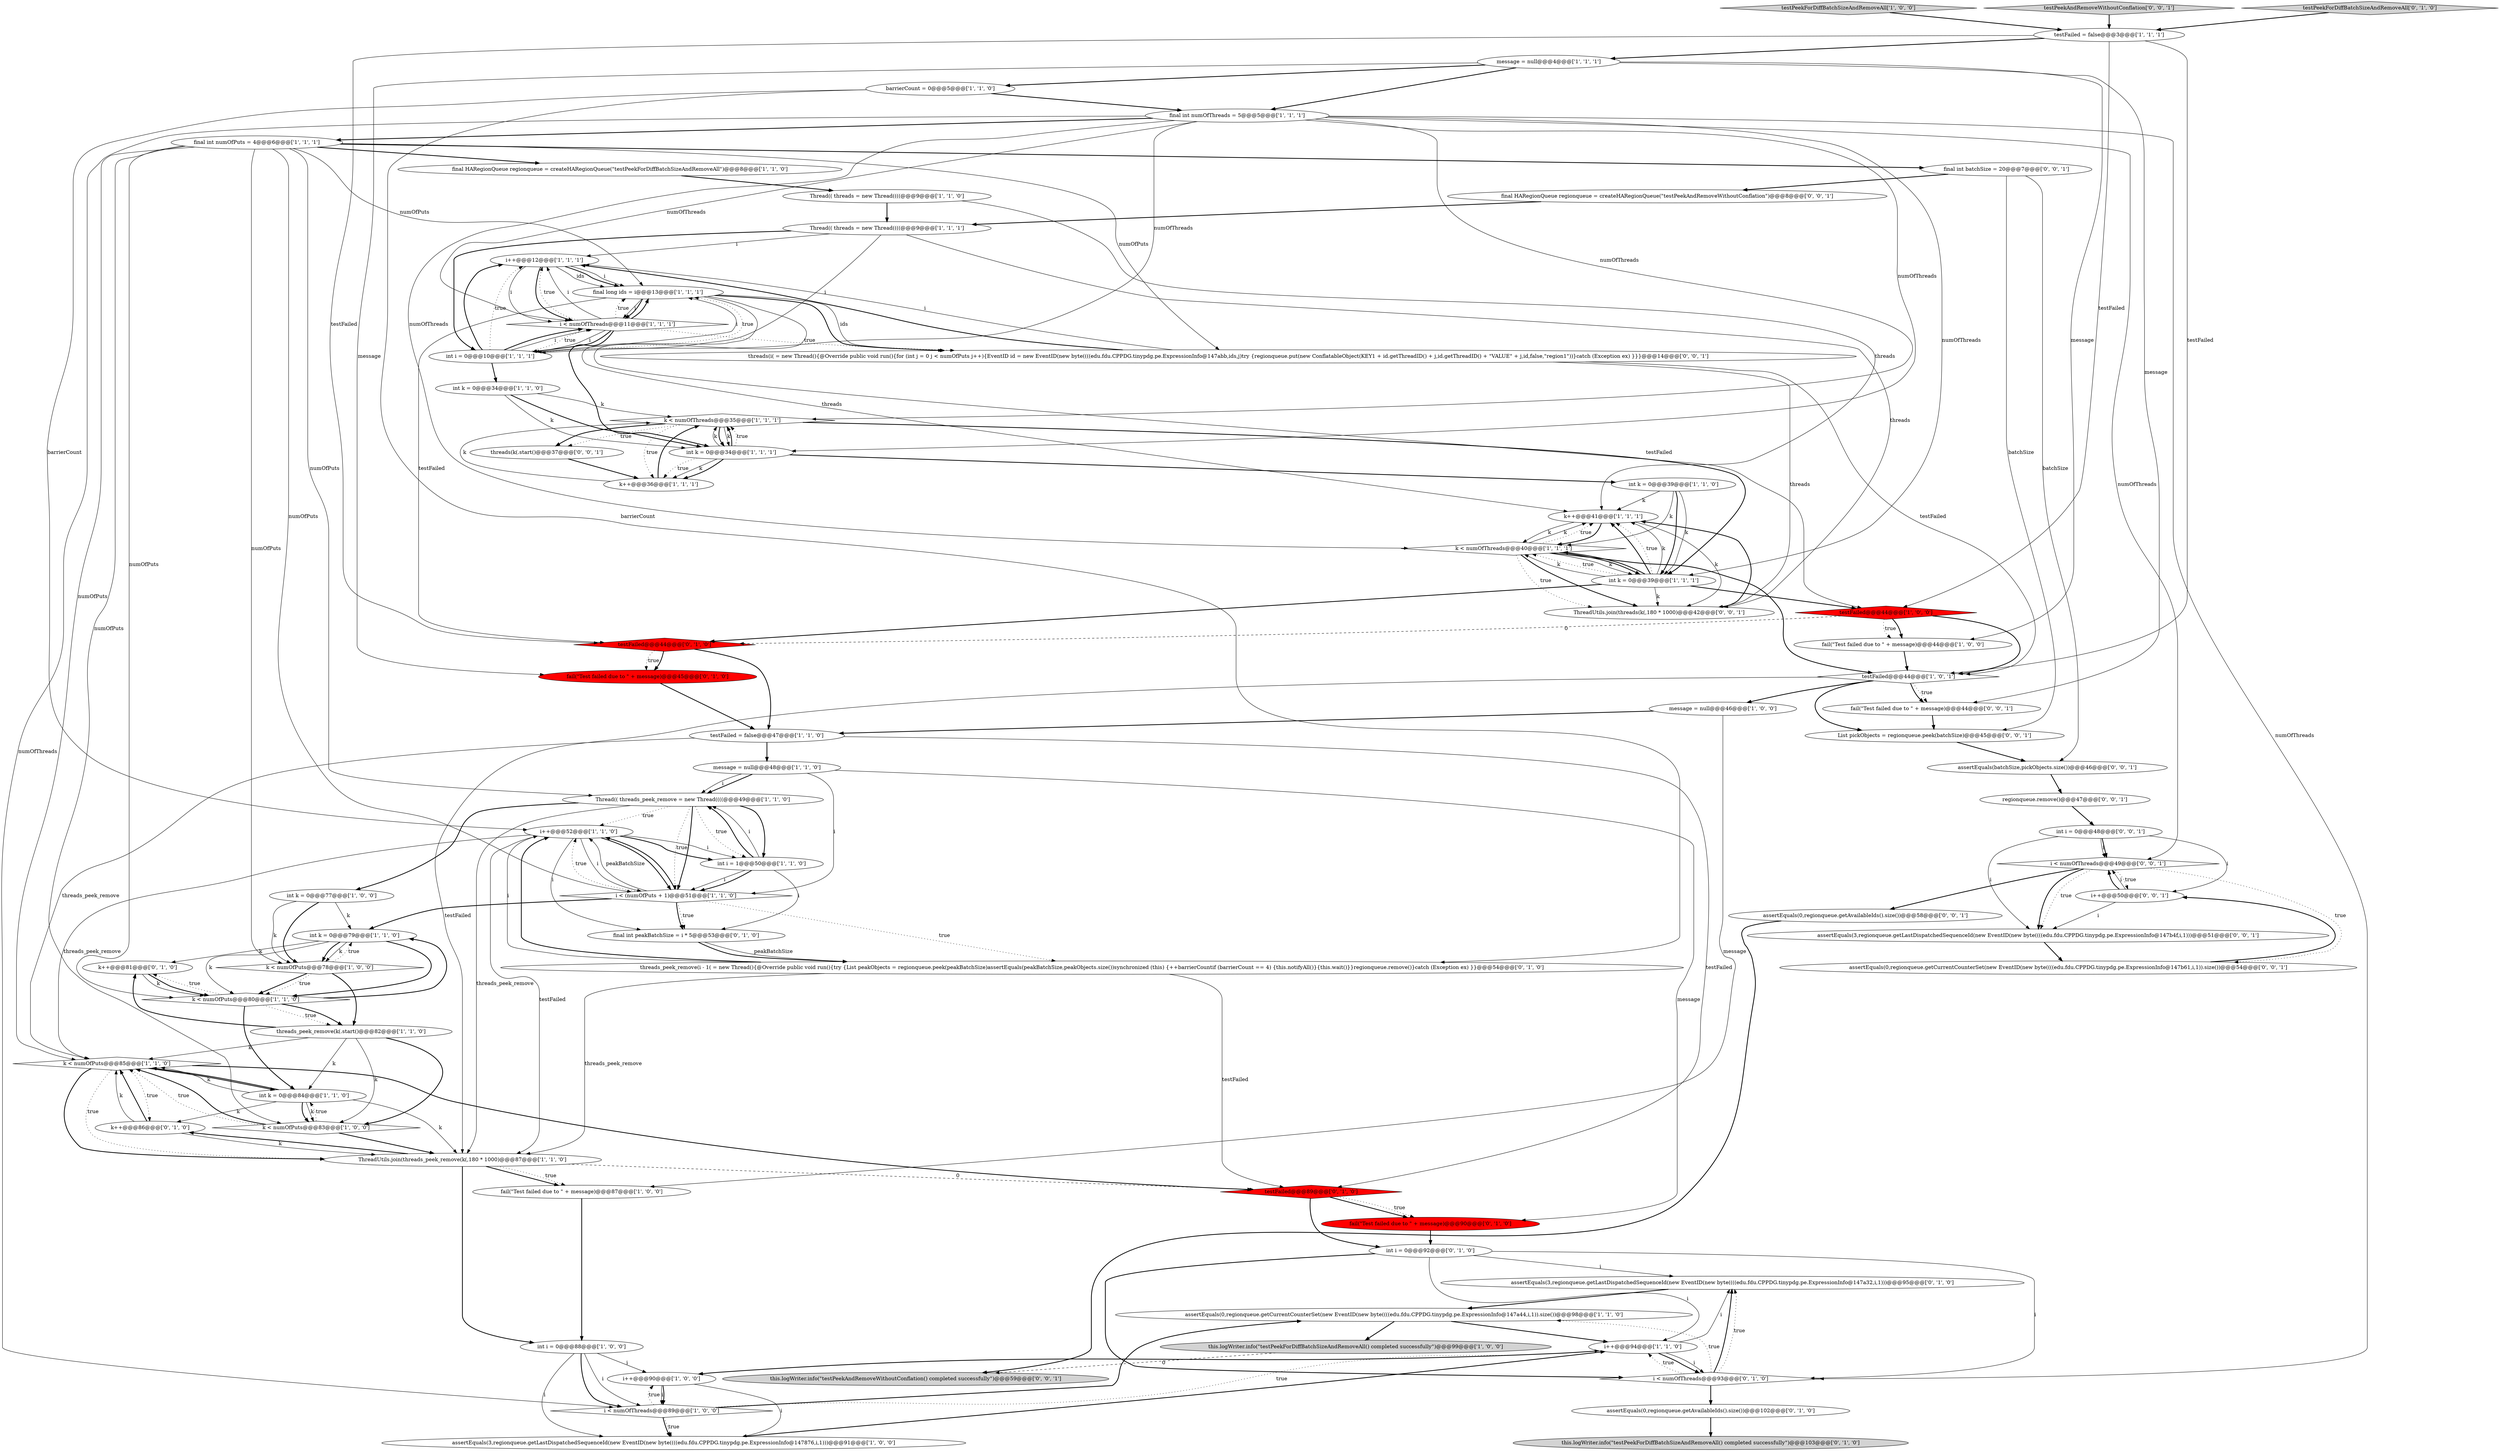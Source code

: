 digraph {
33 [style = filled, label = "Thread(( threads_peek_remove = new Thread((((@@@49@@@['1', '1', '0']", fillcolor = white, shape = ellipse image = "AAA0AAABBB1BBB"];
11 [style = filled, label = "i < numOfThreads@@@89@@@['1', '0', '0']", fillcolor = white, shape = diamond image = "AAA0AAABBB1BBB"];
46 [style = filled, label = "k < numOfThreads@@@35@@@['1', '1', '1']", fillcolor = white, shape = diamond image = "AAA0AAABBB1BBB"];
15 [style = filled, label = "final HARegionQueue regionqueue = createHARegionQueue(\"testPeekForDiffBatchSizeAndRemoveAll\")@@@8@@@['1', '1', '0']", fillcolor = white, shape = ellipse image = "AAA0AAABBB1BBB"];
57 [style = filled, label = "k++@@@81@@@['0', '1', '0']", fillcolor = white, shape = ellipse image = "AAA0AAABBB2BBB"];
58 [style = filled, label = "testFailed@@@89@@@['0', '1', '0']", fillcolor = red, shape = diamond image = "AAA1AAABBB2BBB"];
76 [style = filled, label = "regionqueue.remove()@@@47@@@['0', '0', '1']", fillcolor = white, shape = ellipse image = "AAA0AAABBB3BBB"];
0 [style = filled, label = "barrierCount = 0@@@5@@@['1', '1', '0']", fillcolor = white, shape = ellipse image = "AAA0AAABBB1BBB"];
9 [style = filled, label = "int k = 0@@@84@@@['1', '1', '0']", fillcolor = white, shape = ellipse image = "AAA0AAABBB1BBB"];
22 [style = filled, label = "testFailed = false@@@47@@@['1', '1', '0']", fillcolor = white, shape = ellipse image = "AAA0AAABBB1BBB"];
42 [style = filled, label = "int k = 0@@@79@@@['1', '1', '0']", fillcolor = white, shape = ellipse image = "AAA0AAABBB1BBB"];
26 [style = filled, label = "i++@@@12@@@['1', '1', '1']", fillcolor = white, shape = ellipse image = "AAA0AAABBB1BBB"];
55 [style = filled, label = "threads_peek_remove(i - 1( = new Thread(){@Override public void run(){try {List peakObjects = regionqueue.peek(peakBatchSize)assertEquals(peakBatchSize,peakObjects.size())synchronized (this) {++barrierCountif (barrierCount == 4) {this.notifyAll()}{this.wait()}}regionqueue.remove()}catch (Exception ex) }}@@@54@@@['0', '1', '0']", fillcolor = white, shape = ellipse image = "AAA0AAABBB2BBB"];
68 [style = filled, label = "assertEquals(0,regionqueue.getAvailableIds().size())@@@58@@@['0', '0', '1']", fillcolor = white, shape = ellipse image = "AAA0AAABBB3BBB"];
65 [style = filled, label = "this.logWriter.info(\"testPeekAndRemoveWithoutConflation() completed successfully\")@@@59@@@['0', '0', '1']", fillcolor = lightgray, shape = ellipse image = "AAA0AAABBB3BBB"];
30 [style = filled, label = "final long ids = i@@@13@@@['1', '1', '1']", fillcolor = white, shape = ellipse image = "AAA0AAABBB1BBB"];
16 [style = filled, label = "k < numOfThreads@@@40@@@['1', '1', '1']", fillcolor = white, shape = diamond image = "AAA0AAABBB1BBB"];
63 [style = filled, label = "final int batchSize = 20@@@7@@@['0', '0', '1']", fillcolor = white, shape = ellipse image = "AAA0AAABBB3BBB"];
53 [style = filled, label = "assertEquals(3,regionqueue.getLastDispatchedSequenceId(new EventID(new byte((((edu.fdu.CPPDG.tinypdg.pe.ExpressionInfo@147a32,i,1)))@@@95@@@['0', '1', '0']", fillcolor = white, shape = ellipse image = "AAA0AAABBB2BBB"];
41 [style = filled, label = "int k = 0@@@77@@@['1', '0', '0']", fillcolor = white, shape = ellipse image = "AAA0AAABBB1BBB"];
18 [style = filled, label = "k++@@@41@@@['1', '1', '1']", fillcolor = white, shape = ellipse image = "AAA0AAABBB1BBB"];
12 [style = filled, label = "final int numOfPuts = 4@@@6@@@['1', '1', '1']", fillcolor = white, shape = ellipse image = "AAA0AAABBB1BBB"];
7 [style = filled, label = "int k = 0@@@34@@@['1', '1', '1']", fillcolor = white, shape = ellipse image = "AAA0AAABBB1BBB"];
69 [style = filled, label = "i < numOfThreads@@@49@@@['0', '0', '1']", fillcolor = white, shape = diamond image = "AAA0AAABBB3BBB"];
20 [style = filled, label = "Thread(( threads = new Thread((((@@@9@@@['1', '1', '0']", fillcolor = white, shape = ellipse image = "AAA0AAABBB1BBB"];
74 [style = filled, label = "threads(i( = new Thread(){@Override public void run(){for (int j = 0 j < numOfPuts j++){EventID id = new EventID(new byte((((edu.fdu.CPPDG.tinypdg.pe.ExpressionInfo@147abb,ids,j)try {regionqueue.put(new ConflatableObject(KEY1 + id.getThreadID() + j,id.getThreadID() + \"VALUE\" + j,id,false,\"region1\"))}catch (Exception ex) }}}@@@14@@@['0', '0', '1']", fillcolor = white, shape = ellipse image = "AAA0AAABBB3BBB"];
59 [style = filled, label = "assertEquals(0,regionqueue.getAvailableIds().size())@@@102@@@['0', '1', '0']", fillcolor = white, shape = ellipse image = "AAA0AAABBB2BBB"];
51 [style = filled, label = "int i = 0@@@92@@@['0', '1', '0']", fillcolor = white, shape = ellipse image = "AAA0AAABBB2BBB"];
10 [style = filled, label = "final int numOfThreads = 5@@@5@@@['1', '1', '1']", fillcolor = white, shape = ellipse image = "AAA0AAABBB1BBB"];
19 [style = filled, label = "testFailed = false@@@3@@@['1', '1', '1']", fillcolor = white, shape = ellipse image = "AAA0AAABBB1BBB"];
47 [style = filled, label = "i++@@@52@@@['1', '1', '0']", fillcolor = white, shape = ellipse image = "AAA0AAABBB1BBB"];
56 [style = filled, label = "this.logWriter.info(\"testPeekForDiffBatchSizeAndRemoveAll() completed successfully\")@@@103@@@['0', '1', '0']", fillcolor = lightgray, shape = ellipse image = "AAA0AAABBB2BBB"];
36 [style = filled, label = "k < numOfPuts@@@80@@@['1', '1', '0']", fillcolor = white, shape = diamond image = "AAA0AAABBB1BBB"];
17 [style = filled, label = "fail(\"Test failed due to \" + message)@@@44@@@['1', '0', '0']", fillcolor = white, shape = ellipse image = "AAA0AAABBB1BBB"];
3 [style = filled, label = "k++@@@36@@@['1', '1', '1']", fillcolor = white, shape = ellipse image = "AAA0AAABBB1BBB"];
70 [style = filled, label = "i++@@@50@@@['0', '0', '1']", fillcolor = white, shape = ellipse image = "AAA0AAABBB3BBB"];
72 [style = filled, label = "final HARegionQueue regionqueue = createHARegionQueue(\"testPeekAndRemoveWithoutConflation\")@@@8@@@['0', '0', '1']", fillcolor = white, shape = ellipse image = "AAA0AAABBB3BBB"];
54 [style = filled, label = "k++@@@86@@@['0', '1', '0']", fillcolor = white, shape = ellipse image = "AAA0AAABBB2BBB"];
35 [style = filled, label = "int k = 0@@@39@@@['1', '1', '1']", fillcolor = white, shape = ellipse image = "AAA0AAABBB1BBB"];
39 [style = filled, label = "threads_peek_remove(k(.start()@@@82@@@['1', '1', '0']", fillcolor = white, shape = ellipse image = "AAA0AAABBB1BBB"];
4 [style = filled, label = "message = null@@@48@@@['1', '1', '0']", fillcolor = white, shape = ellipse image = "AAA0AAABBB1BBB"];
23 [style = filled, label = "k < numOfPuts@@@78@@@['1', '0', '0']", fillcolor = white, shape = diamond image = "AAA0AAABBB1BBB"];
27 [style = filled, label = "message = null@@@4@@@['1', '1', '1']", fillcolor = white, shape = ellipse image = "AAA0AAABBB1BBB"];
40 [style = filled, label = "ThreadUtils.join(threads_peek_remove(k(,180 * 1000)@@@87@@@['1', '1', '0']", fillcolor = white, shape = ellipse image = "AAA0AAABBB1BBB"];
45 [style = filled, label = "int k = 0@@@34@@@['1', '1', '0']", fillcolor = white, shape = ellipse image = "AAA0AAABBB1BBB"];
64 [style = filled, label = "int i = 0@@@48@@@['0', '0', '1']", fillcolor = white, shape = ellipse image = "AAA0AAABBB3BBB"];
67 [style = filled, label = "threads(k(.start()@@@37@@@['0', '0', '1']", fillcolor = white, shape = ellipse image = "AAA0AAABBB3BBB"];
38 [style = filled, label = "i++@@@90@@@['1', '0', '0']", fillcolor = white, shape = ellipse image = "AAA0AAABBB1BBB"];
13 [style = filled, label = "testFailed@@@44@@@['1', '0', '1']", fillcolor = white, shape = diamond image = "AAA0AAABBB1BBB"];
25 [style = filled, label = "testFailed@@@44@@@['1', '0', '0']", fillcolor = red, shape = diamond image = "AAA1AAABBB1BBB"];
24 [style = filled, label = "int i = 0@@@88@@@['1', '0', '0']", fillcolor = white, shape = ellipse image = "AAA0AAABBB1BBB"];
71 [style = filled, label = "ThreadUtils.join(threads(k(,180 * 1000)@@@42@@@['0', '0', '1']", fillcolor = white, shape = ellipse image = "AAA0AAABBB3BBB"];
73 [style = filled, label = "assertEquals(3,regionqueue.getLastDispatchedSequenceId(new EventID(new byte((((edu.fdu.CPPDG.tinypdg.pe.ExpressionInfo@147b4f,i,1)))@@@51@@@['0', '0', '1']", fillcolor = white, shape = ellipse image = "AAA0AAABBB3BBB"];
60 [style = filled, label = "i < numOfThreads@@@93@@@['0', '1', '0']", fillcolor = white, shape = diamond image = "AAA0AAABBB2BBB"];
5 [style = filled, label = "assertEquals(0,regionqueue.getCurrentCounterSet(new EventID(new byte((((edu.fdu.CPPDG.tinypdg.pe.ExpressionInfo@147a44,i,1)).size())@@@98@@@['1', '1', '0']", fillcolor = white, shape = ellipse image = "AAA0AAABBB1BBB"];
62 [style = filled, label = "fail(\"Test failed due to \" + message)@@@44@@@['0', '0', '1']", fillcolor = white, shape = ellipse image = "AAA0AAABBB3BBB"];
44 [style = filled, label = "i++@@@94@@@['1', '1', '0']", fillcolor = white, shape = ellipse image = "AAA0AAABBB1BBB"];
2 [style = filled, label = "i < numOfThreads@@@11@@@['1', '1', '1']", fillcolor = white, shape = diamond image = "AAA0AAABBB1BBB"];
50 [style = filled, label = "fail(\"Test failed due to \" + message)@@@90@@@['0', '1', '0']", fillcolor = red, shape = ellipse image = "AAA1AAABBB2BBB"];
1 [style = filled, label = "int k = 0@@@39@@@['1', '1', '0']", fillcolor = white, shape = ellipse image = "AAA0AAABBB1BBB"];
29 [style = filled, label = "this.logWriter.info(\"testPeekForDiffBatchSizeAndRemoveAll() completed successfully\")@@@99@@@['1', '0', '0']", fillcolor = lightgray, shape = ellipse image = "AAA0AAABBB1BBB"];
66 [style = filled, label = "assertEquals(batchSize,pickObjects.size())@@@46@@@['0', '0', '1']", fillcolor = white, shape = ellipse image = "AAA0AAABBB3BBB"];
78 [style = filled, label = "List pickObjects = regionqueue.peek(batchSize)@@@45@@@['0', '0', '1']", fillcolor = white, shape = ellipse image = "AAA0AAABBB3BBB"];
48 [style = filled, label = "fail(\"Test failed due to \" + message)@@@45@@@['0', '1', '0']", fillcolor = red, shape = ellipse image = "AAA1AAABBB2BBB"];
8 [style = filled, label = "int i = 1@@@50@@@['1', '1', '0']", fillcolor = white, shape = ellipse image = "AAA0AAABBB1BBB"];
6 [style = filled, label = "k < numOfPuts@@@83@@@['1', '0', '0']", fillcolor = white, shape = diamond image = "AAA0AAABBB1BBB"];
52 [style = filled, label = "final int peakBatchSize = i * 5@@@53@@@['0', '1', '0']", fillcolor = white, shape = ellipse image = "AAA0AAABBB2BBB"];
34 [style = filled, label = "assertEquals(3,regionqueue.getLastDispatchedSequenceId(new EventID(new byte((((edu.fdu.CPPDG.tinypdg.pe.ExpressionInfo@147876,i,1)))@@@91@@@['1', '0', '0']", fillcolor = white, shape = ellipse image = "AAA0AAABBB1BBB"];
32 [style = filled, label = "k < numOfPuts@@@85@@@['1', '1', '0']", fillcolor = white, shape = diamond image = "AAA0AAABBB1BBB"];
31 [style = filled, label = "testPeekForDiffBatchSizeAndRemoveAll['1', '0', '0']", fillcolor = lightgray, shape = diamond image = "AAA0AAABBB1BBB"];
14 [style = filled, label = "Thread(( threads = new Thread((((@@@9@@@['1', '1', '1']", fillcolor = white, shape = ellipse image = "AAA0AAABBB1BBB"];
75 [style = filled, label = "testPeekAndRemoveWithoutConflation['0', '0', '1']", fillcolor = lightgray, shape = diamond image = "AAA0AAABBB3BBB"];
43 [style = filled, label = "message = null@@@46@@@['1', '0', '0']", fillcolor = white, shape = ellipse image = "AAA0AAABBB1BBB"];
77 [style = filled, label = "assertEquals(0,regionqueue.getCurrentCounterSet(new EventID(new byte((((edu.fdu.CPPDG.tinypdg.pe.ExpressionInfo@147b61,i,1)).size())@@@54@@@['0', '0', '1']", fillcolor = white, shape = ellipse image = "AAA0AAABBB3BBB"];
49 [style = filled, label = "testPeekForDiffBatchSizeAndRemoveAll['0', '1', '0']", fillcolor = lightgray, shape = diamond image = "AAA0AAABBB2BBB"];
21 [style = filled, label = "fail(\"Test failed due to \" + message)@@@87@@@['1', '0', '0']", fillcolor = white, shape = ellipse image = "AAA0AAABBB1BBB"];
37 [style = filled, label = "int i = 0@@@10@@@['1', '1', '1']", fillcolor = white, shape = ellipse image = "AAA0AAABBB1BBB"];
61 [style = filled, label = "testFailed@@@44@@@['0', '1', '0']", fillcolor = red, shape = diamond image = "AAA1AAABBB2BBB"];
28 [style = filled, label = "i < (numOfPuts + 1)@@@51@@@['1', '1', '0']", fillcolor = white, shape = diamond image = "AAA0AAABBB1BBB"];
42->23 [style = bold, label=""];
63->72 [style = bold, label=""];
74->26 [style = bold, label=""];
58->50 [style = bold, label=""];
7->3 [style = solid, label="k"];
38->34 [style = solid, label="i"];
70->69 [style = bold, label=""];
76->64 [style = bold, label=""];
27->48 [style = solid, label="message"];
55->47 [style = bold, label=""];
10->37 [style = solid, label="numOfThreads"];
35->16 [style = solid, label="k"];
71->18 [style = bold, label=""];
39->32 [style = solid, label="k"];
33->28 [style = dotted, label="true"];
60->53 [style = bold, label=""];
51->44 [style = solid, label="i"];
39->6 [style = bold, label=""];
6->32 [style = dotted, label="true"];
55->47 [style = solid, label="i"];
21->24 [style = bold, label=""];
64->70 [style = solid, label="i"];
52->55 [style = bold, label=""];
12->23 [style = solid, label="numOfPuts"];
69->68 [style = bold, label=""];
11->44 [style = dotted, label="true"];
77->70 [style = bold, label=""];
45->46 [style = solid, label="k"];
45->7 [style = bold, label=""];
9->6 [style = bold, label=""];
74->13 [style = solid, label="testFailed"];
22->4 [style = bold, label=""];
35->16 [style = dotted, label="true"];
39->57 [style = bold, label=""];
11->34 [style = dotted, label="true"];
30->2 [style = solid, label="i"];
16->18 [style = solid, label="k"];
61->22 [style = bold, label=""];
75->19 [style = bold, label=""];
70->73 [style = solid, label="i"];
28->52 [style = bold, label=""];
36->39 [style = dotted, label="true"];
10->12 [style = bold, label=""];
24->11 [style = bold, label=""];
15->20 [style = bold, label=""];
10->7 [style = solid, label="numOfThreads"];
60->44 [style = dotted, label="true"];
46->7 [style = bold, label=""];
54->32 [style = solid, label="k"];
12->6 [style = solid, label="numOfPuts"];
40->24 [style = bold, label=""];
26->30 [style = solid, label="ids"];
23->36 [style = bold, label=""];
32->54 [style = dotted, label="true"];
51->53 [style = solid, label="i"];
25->61 [style = dashed, label="0"];
28->42 [style = bold, label=""];
12->74 [style = solid, label="numOfPuts"];
47->32 [style = solid, label="threads_peek_remove"];
67->3 [style = bold, label=""];
8->28 [style = solid, label="i"];
52->55 [style = solid, label="peakBatchSize"];
44->60 [style = solid, label="i"];
60->5 [style = dotted, label="true"];
42->57 [style = solid, label="k"];
55->40 [style = solid, label="threads_peek_remove"];
14->37 [style = bold, label=""];
14->26 [style = solid, label="i"];
6->32 [style = bold, label=""];
0->55 [style = solid, label="barrierCount"];
5->29 [style = bold, label=""];
10->69 [style = solid, label="numOfThreads"];
8->28 [style = bold, label=""];
3->46 [style = bold, label=""];
7->1 [style = bold, label=""];
44->53 [style = solid, label="i"];
35->18 [style = bold, label=""];
36->9 [style = bold, label=""];
3->46 [style = solid, label="k"];
27->0 [style = bold, label=""];
37->26 [style = bold, label=""];
7->46 [style = bold, label=""];
63->78 [style = solid, label="batchSize"];
1->18 [style = solid, label="k"];
38->11 [style = bold, label=""];
39->9 [style = solid, label="k"];
63->66 [style = solid, label="batchSize"];
72->14 [style = bold, label=""];
35->61 [style = bold, label=""];
33->28 [style = bold, label=""];
47->28 [style = bold, label=""];
12->32 [style = solid, label="numOfPuts"];
9->32 [style = bold, label=""];
51->60 [style = solid, label="i"];
64->73 [style = solid, label="i"];
12->63 [style = bold, label=""];
46->3 [style = dotted, label="true"];
69->73 [style = dotted, label="true"];
27->62 [style = solid, label="message"];
55->58 [style = solid, label="testFailed"];
33->41 [style = bold, label=""];
1->35 [style = bold, label=""];
20->14 [style = bold, label=""];
28->52 [style = dotted, label="true"];
13->62 [style = dotted, label="true"];
24->38 [style = solid, label="i"];
38->11 [style = solid, label="i"];
23->42 [style = dotted, label="true"];
43->21 [style = solid, label="message"];
78->66 [style = bold, label=""];
12->30 [style = solid, label="numOfPuts"];
39->6 [style = solid, label="k"];
61->48 [style = dotted, label="true"];
44->38 [style = bold, label=""];
12->33 [style = solid, label="numOfPuts"];
30->74 [style = solid, label="ids"];
61->48 [style = bold, label=""];
2->37 [style = solid, label="i"];
51->60 [style = bold, label=""];
54->40 [style = solid, label="k"];
58->51 [style = bold, label=""];
27->17 [style = solid, label="message"];
9->54 [style = solid, label="k"];
7->46 [style = dotted, label="true"];
13->43 [style = bold, label=""];
32->58 [style = bold, label=""];
43->22 [style = bold, label=""];
62->78 [style = bold, label=""];
16->71 [style = bold, label=""];
4->50 [style = solid, label="message"];
7->46 [style = solid, label="k"];
37->45 [style = bold, label=""];
37->30 [style = solid, label="i"];
42->36 [style = solid, label="k"];
35->18 [style = dotted, label="true"];
28->47 [style = solid, label="peakBatchSize"];
10->60 [style = solid, label="numOfThreads"];
59->56 [style = bold, label=""];
24->34 [style = solid, label="i"];
33->8 [style = bold, label=""];
10->35 [style = solid, label="numOfThreads"];
40->21 [style = bold, label=""];
36->42 [style = bold, label=""];
9->40 [style = solid, label="k"];
11->38 [style = dotted, label="true"];
10->2 [style = solid, label="numOfThreads"];
16->18 [style = dotted, label="true"];
2->74 [style = dotted, label="true"];
8->33 [style = bold, label=""];
47->28 [style = solid, label="i"];
13->40 [style = solid, label="testFailed"];
16->13 [style = bold, label=""];
30->18 [style = solid, label="threads"];
13->62 [style = bold, label=""];
28->47 [style = bold, label=""];
68->65 [style = bold, label=""];
46->7 [style = solid, label="k"];
12->36 [style = solid, label="numOfPuts"];
74->26 [style = solid, label="i"];
8->33 [style = solid, label="i"];
47->40 [style = solid, label="testFailed"];
2->30 [style = dotted, label="true"];
30->25 [style = solid, label="testFailed"];
22->58 [style = solid, label="testFailed"];
26->2 [style = solid, label="i"];
4->33 [style = bold, label=""];
45->7 [style = solid, label="k"];
19->61 [style = solid, label="testFailed"];
69->70 [style = dotted, label="true"];
25->17 [style = bold, label=""];
66->76 [style = bold, label=""];
19->25 [style = solid, label="testFailed"];
36->39 [style = bold, label=""];
74->71 [style = solid, label="threads"];
33->47 [style = dotted, label="true"];
57->36 [style = solid, label="k"];
19->13 [style = solid, label="testFailed"];
47->8 [style = solid, label="i"];
35->25 [style = bold, label=""];
32->9 [style = bold, label=""];
11->5 [style = bold, label=""];
64->69 [style = solid, label="i"];
46->67 [style = bold, label=""];
5->44 [style = bold, label=""];
6->9 [style = dotted, label="true"];
2->26 [style = solid, label="i"];
37->26 [style = dotted, label="true"];
32->40 [style = bold, label=""];
27->10 [style = bold, label=""];
49->19 [style = bold, label=""];
46->35 [style = bold, label=""];
34->44 [style = bold, label=""];
47->52 [style = solid, label="i"];
23->39 [style = bold, label=""];
33->8 [style = dotted, label="true"];
2->26 [style = dotted, label="true"];
23->36 [style = dotted, label="true"];
37->2 [style = bold, label=""];
17->13 [style = bold, label=""];
16->71 [style = dotted, label="true"];
42->23 [style = solid, label="k"];
31->19 [style = bold, label=""];
30->74 [style = bold, label=""];
41->23 [style = solid, label="k"];
18->16 [style = bold, label=""];
1->35 [style = solid, label="k"];
35->18 [style = solid, label="k"];
41->42 [style = solid, label="k"];
10->46 [style = solid, label="numOfThreads"];
10->11 [style = solid, label="numOfThreads"];
40->54 [style = bold, label=""];
10->16 [style = solid, label="numOfThreads"];
35->16 [style = bold, label=""];
1->16 [style = solid, label="k"];
44->60 [style = bold, label=""];
28->47 [style = dotted, label="true"];
47->8 [style = bold, label=""];
24->11 [style = solid, label="i"];
25->13 [style = bold, label=""];
53->5 [style = bold, label=""];
64->69 [style = bold, label=""];
8->52 [style = solid, label="i"];
40->21 [style = dotted, label="true"];
12->15 [style = bold, label=""];
13->78 [style = bold, label=""];
18->16 [style = solid, label="k"];
48->22 [style = bold, label=""];
42->36 [style = bold, label=""];
32->40 [style = dotted, label="true"];
60->59 [style = bold, label=""];
37->2 [style = solid, label="i"];
4->28 [style = solid, label="i"];
7->3 [style = bold, label=""];
37->30 [style = dotted, label="true"];
36->57 [style = dotted, label="true"];
35->71 [style = solid, label="k"];
26->30 [style = bold, label=""];
29->65 [style = dashed, label="0"];
26->2 [style = bold, label=""];
0->10 [style = bold, label=""];
33->40 [style = solid, label="threads_peek_remove"];
46->67 [style = dotted, label="true"];
11->34 [style = bold, label=""];
16->35 [style = solid, label="k"];
28->55 [style = dotted, label="true"];
7->3 [style = dotted, label="true"];
25->17 [style = dotted, label="true"];
6->40 [style = bold, label=""];
20->18 [style = solid, label="threads"];
50->51 [style = bold, label=""];
19->27 [style = bold, label=""];
58->50 [style = dotted, label="true"];
69->77 [style = dotted, label="true"];
9->32 [style = solid, label="k"];
12->28 [style = solid, label="numOfPuts"];
57->36 [style = bold, label=""];
0->47 [style = solid, label="barrierCount"];
40->58 [style = dashed, label="0"];
54->32 [style = bold, label=""];
22->32 [style = solid, label="threads_peek_remove"];
73->77 [style = bold, label=""];
69->73 [style = bold, label=""];
14->37 [style = solid, label="i"];
60->53 [style = dotted, label="true"];
26->30 [style = solid, label="i"];
2->7 [style = bold, label=""];
16->35 [style = bold, label=""];
2->37 [style = bold, label=""];
30->2 [style = bold, label=""];
2->30 [style = bold, label=""];
4->33 [style = solid, label="i"];
41->23 [style = bold, label=""];
70->69 [style = solid, label="i"];
37->2 [style = dotted, label="true"];
9->6 [style = solid, label="k"];
14->71 [style = solid, label="threads"];
18->71 [style = solid, label="k"];
30->61 [style = solid, label="testFailed"];
}

